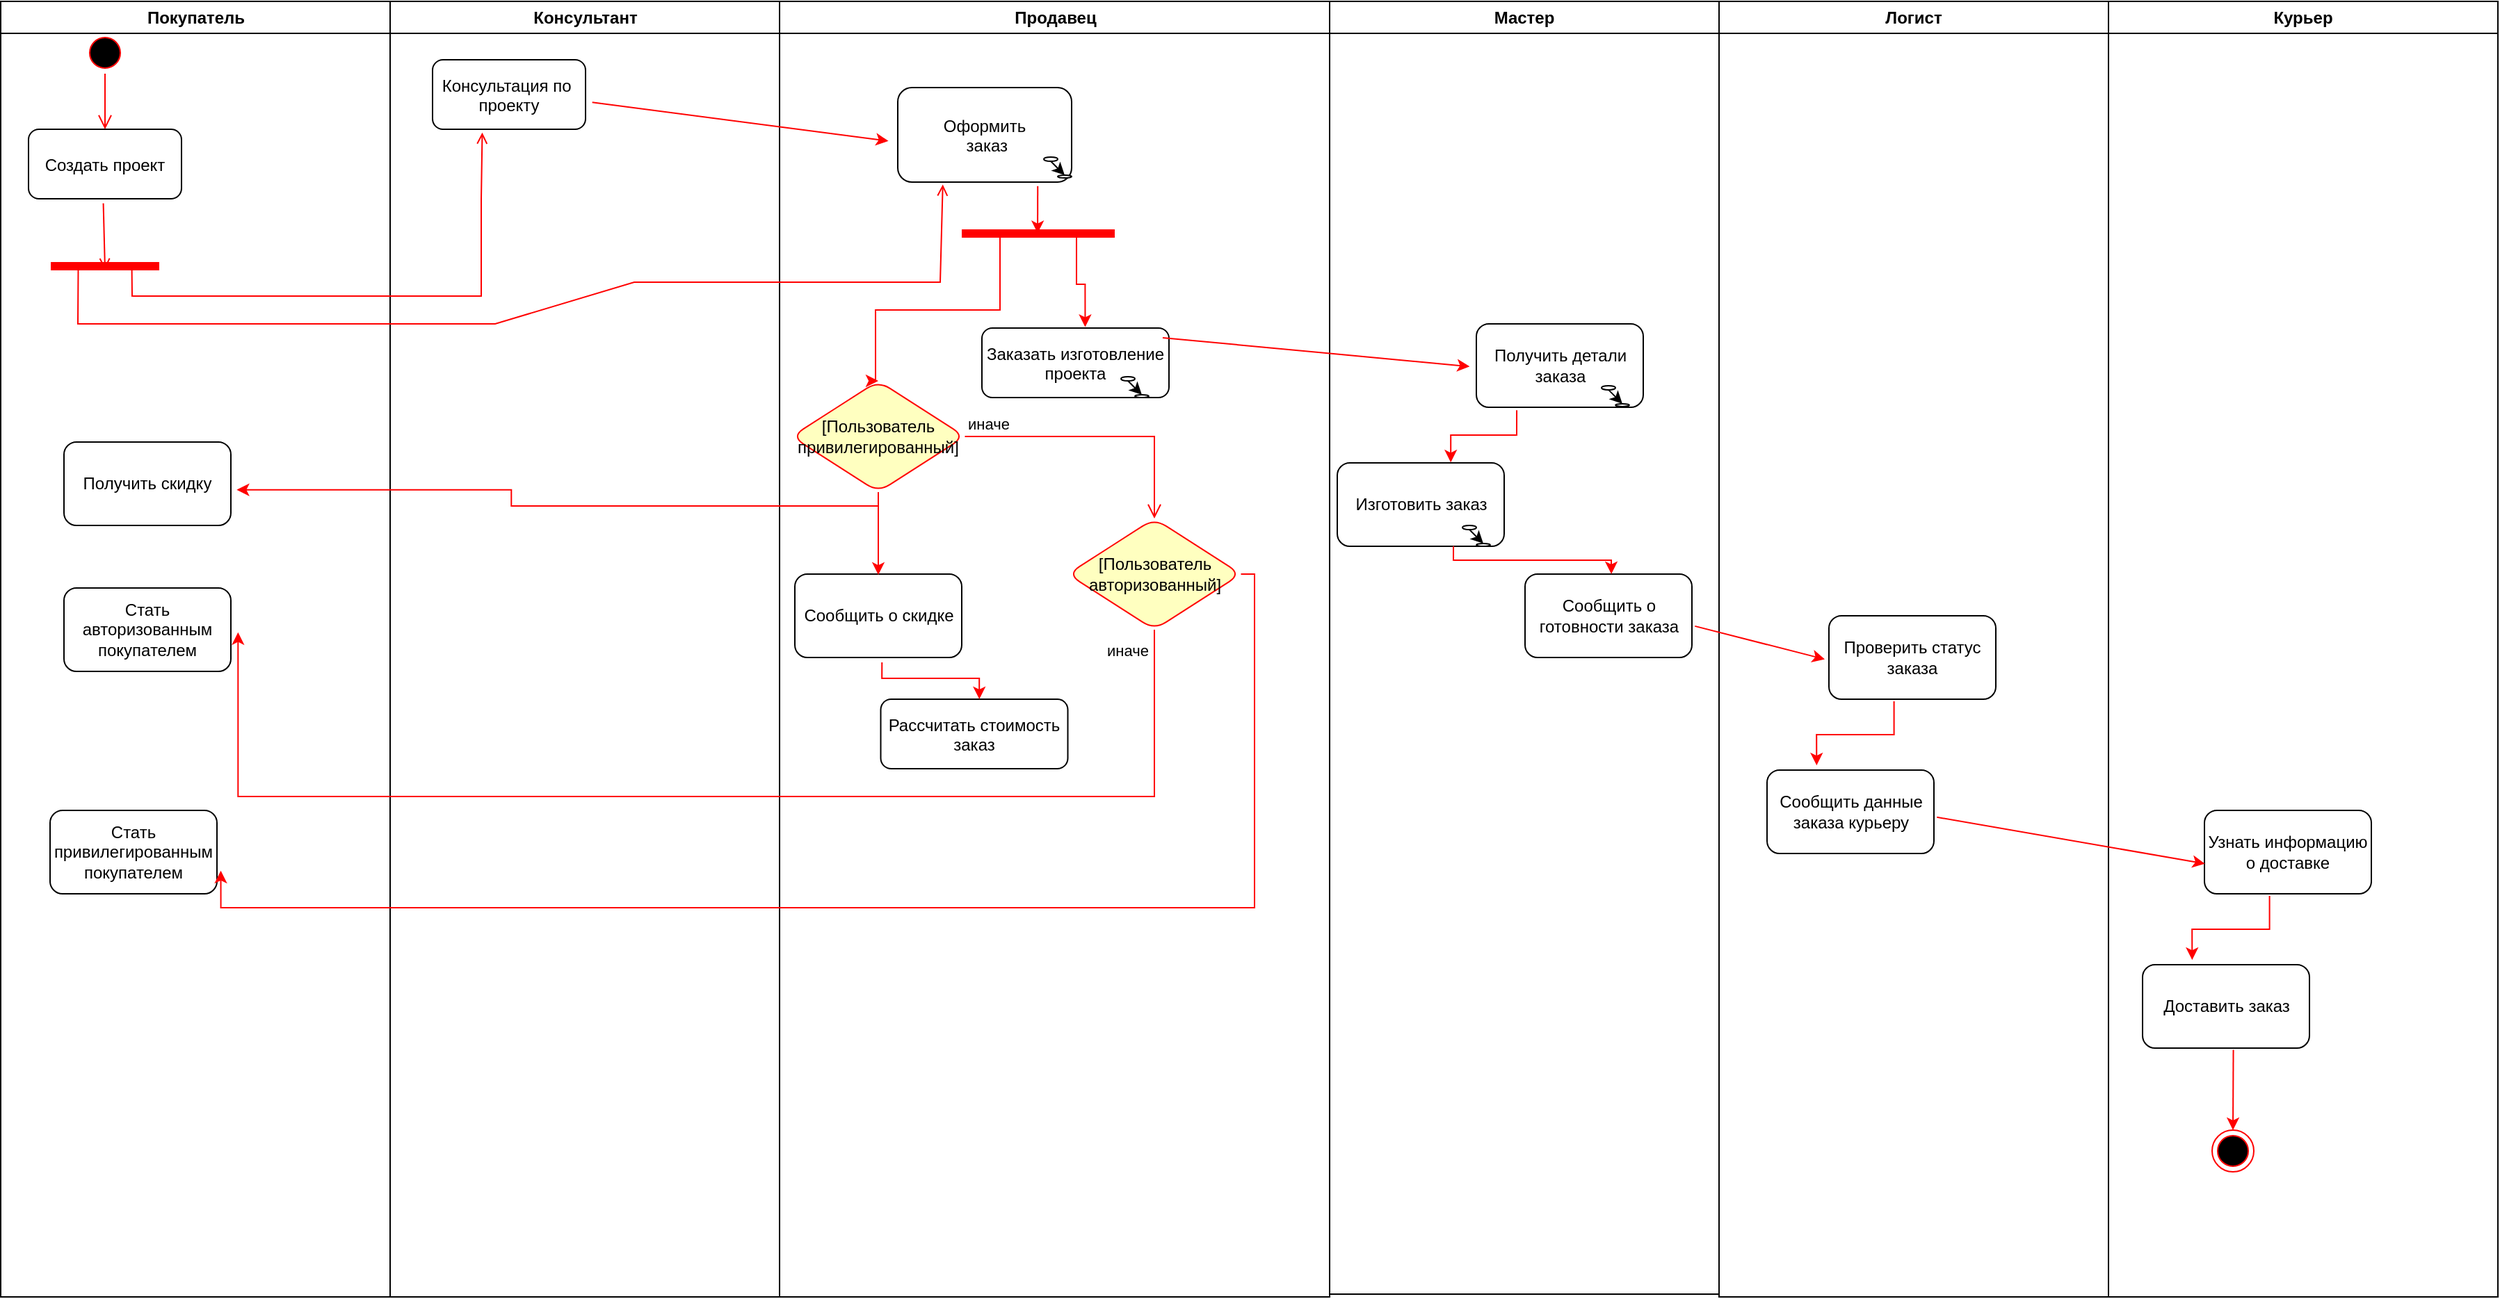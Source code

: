 <mxfile version="17.1.3" type="github">
  <diagram name="Page-1" id="e7e014a7-5840-1c2e-5031-d8a46d1fe8dd">
    <mxGraphModel dx="1283" dy="613" grid="1" gridSize="10" guides="1" tooltips="1" connect="1" arrows="1" fold="1" page="1" pageScale="1" pageWidth="1169" pageHeight="826" background="none" math="0" shadow="0">
      <root>
        <mxCell id="0" />
        <mxCell id="1" parent="0" />
        <mxCell id="2" value="Покупатель" style="swimlane;whiteSpace=wrap;startSize=23;" parent="1" vertex="1">
          <mxGeometry x="164.5" y="128" width="280" height="932" as="geometry" />
        </mxCell>
        <mxCell id="5" value="" style="ellipse;shape=startState;fillColor=#000000;strokeColor=#ff0000;" parent="2" vertex="1">
          <mxGeometry x="60" y="22" width="30" height="30" as="geometry" />
        </mxCell>
        <mxCell id="6" value="" style="edgeStyle=elbowEdgeStyle;elbow=horizontal;verticalAlign=bottom;endArrow=open;endSize=8;strokeColor=#FF0000;endFill=1;rounded=0" parent="2" source="5" target="7" edge="1">
          <mxGeometry x="100" y="40" as="geometry">
            <mxPoint x="115" y="110" as="targetPoint" />
          </mxGeometry>
        </mxCell>
        <mxCell id="7" value="Создать проект" style="rounded=1;" parent="2" vertex="1">
          <mxGeometry x="20" y="92" width="110" height="50" as="geometry" />
        </mxCell>
        <mxCell id="fG-jr0ktlQB5bozC6lNq-43" value="" style="whiteSpace=wrap;strokeColor=#FF0000;fillColor=#FF0000;rotation=90;" parent="2" vertex="1">
          <mxGeometry x="72.5" y="152" width="5" height="77" as="geometry" />
        </mxCell>
        <mxCell id="fG-jr0ktlQB5bozC6lNq-45" value="" style="edgeStyle=none;strokeColor=#FF0000;endArrow=open;endFill=1;rounded=0;exitX=0.489;exitY=1.065;exitDx=0;exitDy=0;entryX=1;entryY=0.5;entryDx=0;entryDy=0;exitPerimeter=0;" parent="2" source="7" target="fG-jr0ktlQB5bozC6lNq-43" edge="1">
          <mxGeometry width="100" height="100" relative="1" as="geometry">
            <mxPoint x="145.5" y="172" as="sourcePoint" />
            <mxPoint x="265.5" y="172.343" as="targetPoint" />
            <Array as="points" />
          </mxGeometry>
        </mxCell>
        <mxCell id="Z9WYNrnGkPPLaCCtTomq-148" value="Получить скидку" style="rounded=1;whiteSpace=wrap;html=1;" parent="2" vertex="1">
          <mxGeometry x="45.5" y="317" width="120" height="60" as="geometry" />
        </mxCell>
        <mxCell id="Z9WYNrnGkPPLaCCtTomq-155" value="Стать авторизованным покупателем" style="rounded=1;whiteSpace=wrap;html=1;" parent="2" vertex="1">
          <mxGeometry x="45.5" y="422" width="120" height="60" as="geometry" />
        </mxCell>
        <mxCell id="Z9WYNrnGkPPLaCCtTomq-157" value="Стать привилегированным&lt;br&gt;покупателем" style="rounded=1;whiteSpace=wrap;html=1;" parent="2" vertex="1">
          <mxGeometry x="35.5" y="582" width="120" height="60" as="geometry" />
        </mxCell>
        <mxCell id="3" value="Консультант" style="swimlane;whiteSpace=wrap" parent="1" vertex="1">
          <mxGeometry x="444.5" y="128" width="280" height="932" as="geometry" />
        </mxCell>
        <mxCell id="15" value="Консультация по &#xa;проекту" style="rounded=1;" parent="3" vertex="1">
          <mxGeometry x="30.5" y="42" width="110" height="50" as="geometry" />
        </mxCell>
        <mxCell id="4" value="Продавец" style="swimlane;whiteSpace=wrap" parent="1" vertex="1">
          <mxGeometry x="724.5" y="128" width="395.5" height="932" as="geometry">
            <mxRectangle x="724.5" y="128" width="80" height="23" as="alternateBounds" />
          </mxGeometry>
        </mxCell>
        <mxCell id="fG-jr0ktlQB5bozC6lNq-48" value="Оформить&#xa; заказ" style="rounded=1;" parent="4" vertex="1">
          <mxGeometry x="85" y="62" width="125" height="68" as="geometry" />
        </mxCell>
        <mxCell id="fG-jr0ktlQB5bozC6lNq-50" value="Рассчитать стоимость&#xa;заказ" style="rounded=1;" parent="4" vertex="1">
          <mxGeometry x="72.75" y="502" width="134.5" height="50" as="geometry" />
        </mxCell>
        <mxCell id="Z9WYNrnGkPPLaCCtTomq-41" value="" style="ellipse;whiteSpace=wrap;html=1;rounded=1;" parent="4" vertex="1">
          <mxGeometry x="190" y="112" width="10" height="3" as="geometry" />
        </mxCell>
        <mxCell id="Z9WYNrnGkPPLaCCtTomq-42" value="" style="ellipse;whiteSpace=wrap;html=1;rounded=1;" parent="4" vertex="1">
          <mxGeometry x="200" y="125" width="10" height="2" as="geometry" />
        </mxCell>
        <mxCell id="Z9WYNrnGkPPLaCCtTomq-43" value="" style="endArrow=classic;html=1;rounded=0;exitX=0.5;exitY=1;exitDx=0;exitDy=0;entryX=0.5;entryY=0;entryDx=0;entryDy=0;" parent="4" source="Z9WYNrnGkPPLaCCtTomq-41" target="Z9WYNrnGkPPLaCCtTomq-42" edge="1">
          <mxGeometry width="50" height="50" relative="1" as="geometry">
            <mxPoint x="220" y="54" as="sourcePoint" />
            <mxPoint x="270" y="4" as="targetPoint" />
          </mxGeometry>
        </mxCell>
        <mxCell id="Z9WYNrnGkPPLaCCtTomq-127" value="Заказать изготовление&#xa;проекта" style="rounded=1;" parent="4" vertex="1">
          <mxGeometry x="145.5" y="235" width="134.5" height="50" as="geometry" />
        </mxCell>
        <mxCell id="Z9WYNrnGkPPLaCCtTomq-128" value="" style="ellipse;whiteSpace=wrap;html=1;rounded=1;" parent="4" vertex="1">
          <mxGeometry x="245.5" y="270" width="10" height="3" as="geometry" />
        </mxCell>
        <mxCell id="Z9WYNrnGkPPLaCCtTomq-129" value="" style="ellipse;whiteSpace=wrap;html=1;rounded=1;" parent="4" vertex="1">
          <mxGeometry x="255.5" y="283" width="10" height="2" as="geometry" />
        </mxCell>
        <mxCell id="Z9WYNrnGkPPLaCCtTomq-130" value="" style="endArrow=classic;html=1;rounded=0;exitX=0.5;exitY=1;exitDx=0;exitDy=0;entryX=0.5;entryY=0;entryDx=0;entryDy=0;" parent="4" source="Z9WYNrnGkPPLaCCtTomq-128" target="Z9WYNrnGkPPLaCCtTomq-129" edge="1">
          <mxGeometry width="50" height="50" relative="1" as="geometry">
            <mxPoint x="-1173.5" y="-44" as="sourcePoint" />
            <mxPoint x="-1123.5" y="-94" as="targetPoint" />
          </mxGeometry>
        </mxCell>
        <mxCell id="Z9WYNrnGkPPLaCCtTomq-142" value="" style="edgeStyle=orthogonalEdgeStyle;rounded=0;orthogonalLoop=1;jettySize=auto;html=1;strokeColor=#FF0000;entryX=0.5;entryY=0;entryDx=0;entryDy=0;exitX=0.25;exitY=0.5;exitDx=0;exitDy=0;exitPerimeter=0;" parent="4" source="Z9WYNrnGkPPLaCCtTomq-134" target="Z9WYNrnGkPPLaCCtTomq-137" edge="1">
          <mxGeometry relative="1" as="geometry">
            <Array as="points">
              <mxPoint x="159" y="222" />
              <mxPoint x="69" y="222" />
            </Array>
          </mxGeometry>
        </mxCell>
        <mxCell id="Z9WYNrnGkPPLaCCtTomq-134" value="" style="shape=line;html=1;strokeWidth=6;strokeColor=#ff0000;rounded=1;" parent="4" vertex="1">
          <mxGeometry x="131" y="162" width="110" height="10" as="geometry" />
        </mxCell>
        <mxCell id="Z9WYNrnGkPPLaCCtTomq-136" value="" style="endArrow=classic;html=1;rounded=0;strokeColor=#FF0000;entryX=0.552;entryY=-0.015;entryDx=0;entryDy=0;entryPerimeter=0;exitX=0.75;exitY=0.5;exitDx=0;exitDy=0;exitPerimeter=0;edgeStyle=orthogonalEdgeStyle;" parent="4" source="Z9WYNrnGkPPLaCCtTomq-134" target="Z9WYNrnGkPPLaCCtTomq-127" edge="1">
          <mxGeometry width="50" height="50" relative="1" as="geometry">
            <mxPoint x="105.5" y="312" as="sourcePoint" />
            <mxPoint x="155.5" y="262" as="targetPoint" />
          </mxGeometry>
        </mxCell>
        <mxCell id="Z9WYNrnGkPPLaCCtTomq-137" value="[Пользователь&lt;br&gt;привилегированный]" style="rhombus;whiteSpace=wrap;html=1;fillColor=#ffffc0;strokeColor=#ff0000;rounded=1;" parent="4" vertex="1">
          <mxGeometry x="8.75" y="273" width="124.5" height="80" as="geometry" />
        </mxCell>
        <mxCell id="Z9WYNrnGkPPLaCCtTomq-138" value="иначе" style="edgeStyle=orthogonalEdgeStyle;html=1;align=left;verticalAlign=bottom;endArrow=open;endSize=8;strokeColor=#ff0000;rounded=0;entryX=0.5;entryY=0;entryDx=0;entryDy=0;" parent="4" source="Z9WYNrnGkPPLaCCtTomq-137" target="Z9WYNrnGkPPLaCCtTomq-150" edge="1">
          <mxGeometry x="-1" relative="1" as="geometry">
            <mxPoint x="255.5" y="382" as="targetPoint" />
          </mxGeometry>
        </mxCell>
        <mxCell id="Z9WYNrnGkPPLaCCtTomq-143" value="" style="endArrow=classic;html=1;rounded=0;strokeColor=#FF0000;entryX=0.496;entryY=0.477;entryDx=0;entryDy=0;entryPerimeter=0;exitX=0.805;exitY=1.042;exitDx=0;exitDy=0;exitPerimeter=0;" parent="4" source="fG-jr0ktlQB5bozC6lNq-48" target="Z9WYNrnGkPPLaCCtTomq-134" edge="1">
          <mxGeometry width="50" height="50" relative="1" as="geometry">
            <mxPoint x="115.5" y="272" as="sourcePoint" />
            <mxPoint x="165.5" y="222" as="targetPoint" />
          </mxGeometry>
        </mxCell>
        <mxCell id="Z9WYNrnGkPPLaCCtTomq-144" value="Сообщить о скидке" style="rounded=1;whiteSpace=wrap;html=1;" parent="4" vertex="1">
          <mxGeometry x="11" y="412" width="120" height="60" as="geometry" />
        </mxCell>
        <mxCell id="Z9WYNrnGkPPLaCCtTomq-146" value="" style="endArrow=classic;html=1;rounded=0;strokeColor=#FF0000;entryX=0.5;entryY=0.009;entryDx=0;entryDy=0;entryPerimeter=0;exitX=0.5;exitY=1;exitDx=0;exitDy=0;" parent="4" source="Z9WYNrnGkPPLaCCtTomq-137" target="Z9WYNrnGkPPLaCCtTomq-144" edge="1">
          <mxGeometry width="50" height="50" relative="1" as="geometry">
            <mxPoint x="165.5" y="462" as="sourcePoint" />
            <mxPoint x="215.5" y="412" as="targetPoint" />
          </mxGeometry>
        </mxCell>
        <mxCell id="Z9WYNrnGkPPLaCCtTomq-147" value="" style="endArrow=classic;html=1;rounded=0;strokeColor=#FF0000;exitX=0.522;exitY=1.059;exitDx=0;exitDy=0;exitPerimeter=0;entryX=0.527;entryY=-0.001;entryDx=0;entryDy=0;entryPerimeter=0;edgeStyle=orthogonalEdgeStyle;" parent="4" source="Z9WYNrnGkPPLaCCtTomq-144" target="fG-jr0ktlQB5bozC6lNq-50" edge="1">
          <mxGeometry width="50" height="50" relative="1" as="geometry">
            <mxPoint x="165.5" y="462" as="sourcePoint" />
            <mxPoint x="215.5" y="412" as="targetPoint" />
          </mxGeometry>
        </mxCell>
        <mxCell id="Z9WYNrnGkPPLaCCtTomq-150" value="[Пользователь&lt;br&gt;авторизованный]" style="rhombus;whiteSpace=wrap;html=1;fillColor=#ffffc0;strokeColor=#ff0000;rounded=1;" parent="4" vertex="1">
          <mxGeometry x="207.25" y="372" width="124.5" height="80" as="geometry" />
        </mxCell>
        <mxCell id="Z9WYNrnGkPPLaCCtTomq-154" value="&lt;font style=&quot;font-size: 11px&quot;&gt;иначе&lt;/font&gt;" style="text;html=1;strokeColor=none;fillColor=none;align=center;verticalAlign=middle;whiteSpace=wrap;rounded=0;" parent="4" vertex="1">
          <mxGeometry x="230.5" y="462" width="40" height="10" as="geometry" />
        </mxCell>
        <mxCell id="17" value="" style="endArrow=open;strokeColor=#FF0000;endFill=1;rounded=0;exitX=0;exitY=0.25;exitDx=0;exitDy=0;entryX=0.325;entryY=1.047;entryDx=0;entryDy=0;entryPerimeter=0;" parent="1" source="fG-jr0ktlQB5bozC6lNq-43" target="15" edge="1">
          <mxGeometry relative="1" as="geometry">
            <Array as="points">
              <mxPoint x="259" y="340" />
              <mxPoint x="510" y="340" />
              <mxPoint x="510" y="270" />
            </Array>
            <mxPoint x="530" y="200" as="targetPoint" />
          </mxGeometry>
        </mxCell>
        <mxCell id="fG-jr0ktlQB5bozC6lNq-49" value="" style="endArrow=open;strokeColor=#FF0000;endFill=1;rounded=0;exitX=1;exitY=0.75;exitDx=0;exitDy=0;entryX=0.259;entryY=1.025;entryDx=0;entryDy=0;entryPerimeter=0;" parent="1" source="fG-jr0ktlQB5bozC6lNq-43" target="fG-jr0ktlQB5bozC6lNq-48" edge="1">
          <mxGeometry relative="1" as="geometry">
            <mxPoint x="280" y="341.5" as="sourcePoint" />
            <mxPoint x="870" y="215" as="targetPoint" />
            <Array as="points">
              <mxPoint x="220" y="360" />
              <mxPoint x="520" y="360" />
              <mxPoint x="620" y="330" />
              <mxPoint x="730" y="330" />
              <mxPoint x="840" y="330" />
            </Array>
          </mxGeometry>
        </mxCell>
        <mxCell id="Z9WYNrnGkPPLaCCtTomq-48" value="Мастер" style="swimlane;whiteSpace=wrap" parent="1" vertex="1">
          <mxGeometry x="1120" y="128" width="280" height="930" as="geometry">
            <mxRectangle x="724.5" y="128" width="80" height="23" as="alternateBounds" />
          </mxGeometry>
        </mxCell>
        <mxCell id="Z9WYNrnGkPPLaCCtTomq-62" value="Изготовить заказ" style="rounded=1;whiteSpace=wrap;html=1;" parent="Z9WYNrnGkPPLaCCtTomq-48" vertex="1">
          <mxGeometry x="5.5" y="332" width="120" height="60" as="geometry" />
        </mxCell>
        <mxCell id="Z9WYNrnGkPPLaCCtTomq-63" value="Сообщить о готовности заказа" style="rounded=1;whiteSpace=wrap;html=1;" parent="Z9WYNrnGkPPLaCCtTomq-48" vertex="1">
          <mxGeometry x="140.5" y="412" width="120" height="60" as="geometry" />
        </mxCell>
        <mxCell id="Z9WYNrnGkPPLaCCtTomq-65" value="Получить детали заказа" style="rounded=1;whiteSpace=wrap;html=1;" parent="Z9WYNrnGkPPLaCCtTomq-48" vertex="1">
          <mxGeometry x="105.5" y="232" width="120" height="60" as="geometry" />
        </mxCell>
        <mxCell id="Z9WYNrnGkPPLaCCtTomq-68" value="" style="ellipse;whiteSpace=wrap;html=1;rounded=1;" parent="Z9WYNrnGkPPLaCCtTomq-48" vertex="1">
          <mxGeometry x="195.5" y="276.44" width="10" height="3" as="geometry" />
        </mxCell>
        <mxCell id="Z9WYNrnGkPPLaCCtTomq-69" value="" style="ellipse;whiteSpace=wrap;html=1;rounded=1;" parent="Z9WYNrnGkPPLaCCtTomq-48" vertex="1">
          <mxGeometry x="205.5" y="289.44" width="10" height="2" as="geometry" />
        </mxCell>
        <mxCell id="Z9WYNrnGkPPLaCCtTomq-70" value="" style="endArrow=classic;html=1;rounded=0;exitX=0.5;exitY=1;exitDx=0;exitDy=0;entryX=0.5;entryY=0;entryDx=0;entryDy=0;" parent="Z9WYNrnGkPPLaCCtTomq-48" source="Z9WYNrnGkPPLaCCtTomq-68" target="Z9WYNrnGkPPLaCCtTomq-69" edge="1">
          <mxGeometry width="50" height="50" relative="1" as="geometry">
            <mxPoint x="-1503.5" y="-37.56" as="sourcePoint" />
            <mxPoint x="-1453.5" y="-87.56" as="targetPoint" />
          </mxGeometry>
        </mxCell>
        <mxCell id="Z9WYNrnGkPPLaCCtTomq-71" value="" style="ellipse;whiteSpace=wrap;html=1;rounded=1;" parent="Z9WYNrnGkPPLaCCtTomq-48" vertex="1">
          <mxGeometry x="95.5" y="377" width="10" height="3" as="geometry" />
        </mxCell>
        <mxCell id="Z9WYNrnGkPPLaCCtTomq-72" value="" style="ellipse;whiteSpace=wrap;html=1;rounded=1;" parent="Z9WYNrnGkPPLaCCtTomq-48" vertex="1">
          <mxGeometry x="105.5" y="390" width="10" height="2" as="geometry" />
        </mxCell>
        <mxCell id="Z9WYNrnGkPPLaCCtTomq-73" value="" style="endArrow=classic;html=1;rounded=0;exitX=0.5;exitY=1;exitDx=0;exitDy=0;entryX=0.5;entryY=0;entryDx=0;entryDy=0;" parent="Z9WYNrnGkPPLaCCtTomq-48" source="Z9WYNrnGkPPLaCCtTomq-71" target="Z9WYNrnGkPPLaCCtTomq-72" edge="1">
          <mxGeometry width="50" height="50" relative="1" as="geometry">
            <mxPoint x="-1603.5" y="63" as="sourcePoint" />
            <mxPoint x="-1553.5" y="13" as="targetPoint" />
          </mxGeometry>
        </mxCell>
        <mxCell id="Z9WYNrnGkPPLaCCtTomq-114" value="" style="endArrow=classic;html=1;rounded=0;entryX=0.517;entryY=-0.001;entryDx=0;entryDy=0;entryPerimeter=0;fillColor=#f8cecc;strokeColor=#FF0000;exitX=0.696;exitY=0.997;exitDx=0;exitDy=0;exitPerimeter=0;edgeStyle=orthogonalEdgeStyle;" parent="Z9WYNrnGkPPLaCCtTomq-48" source="Z9WYNrnGkPPLaCCtTomq-62" target="Z9WYNrnGkPPLaCCtTomq-63" edge="1">
          <mxGeometry width="50" height="50" relative="1" as="geometry">
            <mxPoint x="137.78" y="209.66" as="sourcePoint" />
            <mxPoint x="94.5" y="277" as="targetPoint" />
          </mxGeometry>
        </mxCell>
        <mxCell id="Z9WYNrnGkPPLaCCtTomq-133" value="" style="endArrow=classic;html=1;rounded=0;strokeColor=#FF0000;exitX=0.242;exitY=1.035;exitDx=0;exitDy=0;exitPerimeter=0;entryX=0.68;entryY=-0.006;entryDx=0;entryDy=0;entryPerimeter=0;edgeStyle=orthogonalEdgeStyle;" parent="Z9WYNrnGkPPLaCCtTomq-48" source="Z9WYNrnGkPPLaCCtTomq-65" target="Z9WYNrnGkPPLaCCtTomq-62" edge="1">
          <mxGeometry width="50" height="50" relative="1" as="geometry">
            <mxPoint x="85.5" y="412" as="sourcePoint" />
            <mxPoint x="135.5" y="362" as="targetPoint" />
          </mxGeometry>
        </mxCell>
        <mxCell id="Z9WYNrnGkPPLaCCtTomq-74" value="Логист" style="swimlane;whiteSpace=wrap" parent="1" vertex="1">
          <mxGeometry x="1400" y="128" width="280" height="932" as="geometry">
            <mxRectangle x="724.5" y="128" width="80" height="23" as="alternateBounds" />
          </mxGeometry>
        </mxCell>
        <mxCell id="Z9WYNrnGkPPLaCCtTomq-79" value="Сообщить данные заказа курьеру" style="rounded=1;whiteSpace=wrap;html=1;" parent="Z9WYNrnGkPPLaCCtTomq-74" vertex="1">
          <mxGeometry x="34.5" y="553" width="120" height="60" as="geometry" />
        </mxCell>
        <mxCell id="Z9WYNrnGkPPLaCCtTomq-80" value="Проверить статус заказа" style="rounded=1;whiteSpace=wrap;html=1;" parent="Z9WYNrnGkPPLaCCtTomq-74" vertex="1">
          <mxGeometry x="79" y="442" width="120" height="60" as="geometry" />
        </mxCell>
        <mxCell id="Z9WYNrnGkPPLaCCtTomq-116" value="" style="endArrow=classic;html=1;rounded=0;strokeColor=#FF0000;entryX=0.297;entryY=-0.057;entryDx=0;entryDy=0;entryPerimeter=0;exitX=0.39;exitY=1.025;exitDx=0;exitDy=0;exitPerimeter=0;edgeStyle=orthogonalEdgeStyle;" parent="Z9WYNrnGkPPLaCCtTomq-74" source="Z9WYNrnGkPPLaCCtTomq-80" target="Z9WYNrnGkPPLaCCtTomq-79" edge="1">
          <mxGeometry width="50" height="50" relative="1" as="geometry">
            <mxPoint x="74.5" y="503" as="sourcePoint" />
            <mxPoint x="124.5" y="453" as="targetPoint" />
          </mxGeometry>
        </mxCell>
        <mxCell id="Z9WYNrnGkPPLaCCtTomq-93" value="Курьер" style="swimlane;whiteSpace=wrap" parent="1" vertex="1">
          <mxGeometry x="1680" y="128" width="280" height="932" as="geometry">
            <mxRectangle x="724.5" y="128" width="80" height="23" as="alternateBounds" />
          </mxGeometry>
        </mxCell>
        <mxCell id="Z9WYNrnGkPPLaCCtTomq-118" value="Доставить заказ" style="rounded=1;whiteSpace=wrap;html=1;" parent="Z9WYNrnGkPPLaCCtTomq-93" vertex="1">
          <mxGeometry x="24.5" y="693" width="120" height="60" as="geometry" />
        </mxCell>
        <mxCell id="Z9WYNrnGkPPLaCCtTomq-119" value="Узнать информацию о доставке" style="rounded=1;whiteSpace=wrap;html=1;" parent="Z9WYNrnGkPPLaCCtTomq-93" vertex="1">
          <mxGeometry x="69" y="582" width="120" height="60" as="geometry" />
        </mxCell>
        <mxCell id="Z9WYNrnGkPPLaCCtTomq-120" value="" style="endArrow=classic;html=1;rounded=0;strokeColor=#FF0000;entryX=0.297;entryY=-0.057;entryDx=0;entryDy=0;entryPerimeter=0;exitX=0.39;exitY=1.025;exitDx=0;exitDy=0;exitPerimeter=0;edgeStyle=orthogonalEdgeStyle;" parent="Z9WYNrnGkPPLaCCtTomq-93" source="Z9WYNrnGkPPLaCCtTomq-119" target="Z9WYNrnGkPPLaCCtTomq-118" edge="1">
          <mxGeometry width="50" height="50" relative="1" as="geometry">
            <mxPoint x="-1220" y="515" as="sourcePoint" />
            <mxPoint x="-1170" y="465" as="targetPoint" />
          </mxGeometry>
        </mxCell>
        <mxCell id="Z9WYNrnGkPPLaCCtTomq-122" value="" style="ellipse;html=1;shape=endState;fillColor=#000000;strokeColor=#ff0000;rounded=1;" parent="Z9WYNrnGkPPLaCCtTomq-93" vertex="1">
          <mxGeometry x="74.5" y="812" width="30" height="30" as="geometry" />
        </mxCell>
        <mxCell id="Z9WYNrnGkPPLaCCtTomq-123" value="" style="endArrow=classic;html=1;rounded=0;strokeColor=#FF0000;entryX=0.5;entryY=0;entryDx=0;entryDy=0;exitX=0.544;exitY=1.02;exitDx=0;exitDy=0;exitPerimeter=0;" parent="Z9WYNrnGkPPLaCCtTomq-93" source="Z9WYNrnGkPPLaCCtTomq-118" target="Z9WYNrnGkPPLaCCtTomq-122" edge="1">
          <mxGeometry width="50" height="50" relative="1" as="geometry">
            <mxPoint x="-195.5" y="902" as="sourcePoint" />
            <mxPoint x="-145.5" y="852" as="targetPoint" />
          </mxGeometry>
        </mxCell>
        <mxCell id="Z9WYNrnGkPPLaCCtTomq-115" value="" style="endArrow=classic;html=1;rounded=0;strokeColor=#FF0000;exitX=1.018;exitY=0.624;exitDx=0;exitDy=0;exitPerimeter=0;entryX=-0.025;entryY=0.521;entryDx=0;entryDy=0;entryPerimeter=0;" parent="1" source="Z9WYNrnGkPPLaCCtTomq-63" target="Z9WYNrnGkPPLaCCtTomq-80" edge="1">
          <mxGeometry width="50" height="50" relative="1" as="geometry">
            <mxPoint x="1250" y="300" as="sourcePoint" />
            <mxPoint x="1300" y="250" as="targetPoint" />
          </mxGeometry>
        </mxCell>
        <mxCell id="Z9WYNrnGkPPLaCCtTomq-121" value="" style="endArrow=classic;html=1;rounded=0;strokeColor=#FF0000;entryX=0.003;entryY=0.639;entryDx=0;entryDy=0;entryPerimeter=0;exitX=1.018;exitY=0.565;exitDx=0;exitDy=0;exitPerimeter=0;" parent="1" source="Z9WYNrnGkPPLaCCtTomq-79" target="Z9WYNrnGkPPLaCCtTomq-119" edge="1">
          <mxGeometry width="50" height="50" relative="1" as="geometry">
            <mxPoint x="1369" y="750" as="sourcePoint" />
            <mxPoint x="1419" y="700" as="targetPoint" />
          </mxGeometry>
        </mxCell>
        <mxCell id="Z9WYNrnGkPPLaCCtTomq-132" value="" style="endArrow=classic;html=1;rounded=0;strokeColor=#FF0000;entryX=-0.04;entryY=0.511;entryDx=0;entryDy=0;entryPerimeter=0;" parent="1" target="Z9WYNrnGkPPLaCCtTomq-65" edge="1">
          <mxGeometry width="50" height="50" relative="1" as="geometry">
            <mxPoint x="1000" y="370" as="sourcePoint" />
            <mxPoint x="1290" y="500" as="targetPoint" />
          </mxGeometry>
        </mxCell>
        <mxCell id="Z9WYNrnGkPPLaCCtTomq-149" value="" style="endArrow=classic;html=1;rounded=0;strokeColor=#FF0000;entryX=1.035;entryY=0.573;entryDx=0;entryDy=0;entryPerimeter=0;exitX=0.5;exitY=1;exitDx=0;exitDy=0;edgeStyle=orthogonalEdgeStyle;" parent="1" source="Z9WYNrnGkPPLaCCtTomq-137" target="Z9WYNrnGkPPLaCCtTomq-148" edge="1">
          <mxGeometry width="50" height="50" relative="1" as="geometry">
            <mxPoint x="510" y="600" as="sourcePoint" />
            <mxPoint x="560" y="550" as="targetPoint" />
          </mxGeometry>
        </mxCell>
        <mxCell id="Z9WYNrnGkPPLaCCtTomq-151" value="" style="endArrow=classic;html=1;rounded=0;strokeColor=#FF0000;exitX=0.5;exitY=1;exitDx=0;exitDy=0;entryX=1.043;entryY=0.531;entryDx=0;entryDy=0;entryPerimeter=0;edgeStyle=elbowEdgeStyle;" parent="1" source="Z9WYNrnGkPPLaCCtTomq-150" target="Z9WYNrnGkPPLaCCtTomq-155" edge="1">
          <mxGeometry width="50" height="50" relative="1" as="geometry">
            <mxPoint x="1070" y="540" as="sourcePoint" />
            <mxPoint x="994.0" y="754.999" as="targetPoint" />
            <Array as="points">
              <mxPoint x="665" y="700" />
            </Array>
          </mxGeometry>
        </mxCell>
        <mxCell id="Z9WYNrnGkPPLaCCtTomq-156" value="" style="endArrow=classic;html=1;rounded=0;fontSize=11;strokeColor=#FF0000;exitX=1;exitY=0.5;exitDx=0;exitDy=0;entryX=1.023;entryY=0.723;entryDx=0;entryDy=0;entryPerimeter=0;edgeStyle=orthogonalEdgeStyle;" parent="1" source="Z9WYNrnGkPPLaCCtTomq-150" target="Z9WYNrnGkPPLaCCtTomq-157" edge="1">
          <mxGeometry width="50" height="50" relative="1" as="geometry">
            <mxPoint x="820" y="700" as="sourcePoint" />
            <mxPoint x="1070" y="640" as="targetPoint" />
            <Array as="points">
              <mxPoint x="1066" y="540" />
              <mxPoint x="1066" y="780" />
              <mxPoint x="323" y="780" />
            </Array>
          </mxGeometry>
        </mxCell>
        <mxCell id="Z9WYNrnGkPPLaCCtTomq-158" value="" style="endArrow=classic;html=1;rounded=0;fontSize=11;strokeColor=#FF0000;exitX=1.044;exitY=0.613;exitDx=0;exitDy=0;exitPerimeter=0;entryX=-0.054;entryY=0.565;entryDx=0;entryDy=0;entryPerimeter=0;" parent="1" source="15" target="fG-jr0ktlQB5bozC6lNq-48" edge="1">
          <mxGeometry width="50" height="50" relative="1" as="geometry">
            <mxPoint x="970" y="510" as="sourcePoint" />
            <mxPoint x="1020" y="460" as="targetPoint" />
          </mxGeometry>
        </mxCell>
      </root>
    </mxGraphModel>
  </diagram>
</mxfile>
